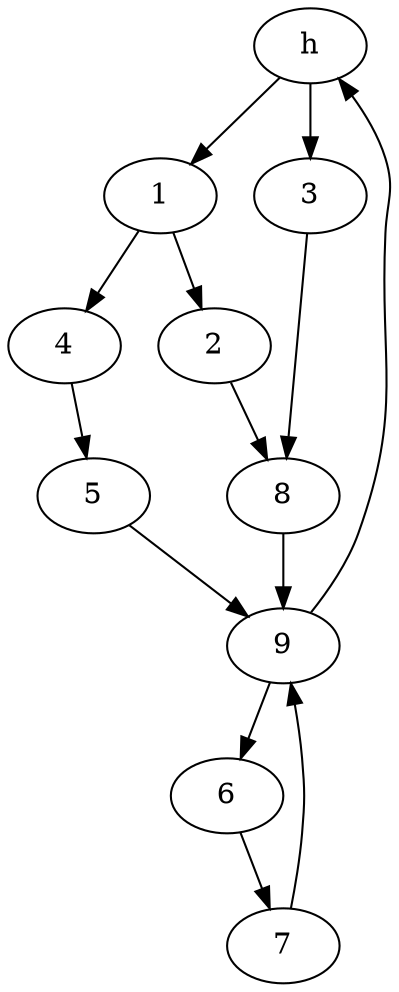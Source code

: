 strict digraph "" {
    h [component_delay = 3];
    1 [component_delay = 3];
    h -> 1 [wire_delay = 1];
    3 [component_delay = 3];
    h -> 3 [wire_delay = 1];
    2 [component_delay = 3];
    1 -> 2 [wire_delay = 1];
    4 [component_delay = 3];
    1 -> 4 [wire_delay = 1];
    8 [component_delay = 3];
    2 -> 8 [wire_delay = 1];
    3 -> 8 [wire_delay = 1];
    5 [component_delay = 3];
    4 -> 5 [wire_delay = 1];
    9 [component_delay = 3];
    5 -> 9 [wire_delay = 1];
    6 [component_delay = 3];
    7 [component_delay = 3];
    6 -> 7 [wire_delay = 1];
    7 -> 9 [wire_delay = 1];
    8 -> 9 [wire_delay = 1];
    9 -> 6 [wire_delay = 1];
    9 -> h [wire_delay = 1];
}
